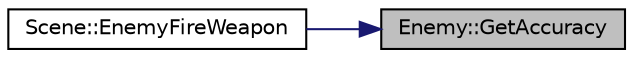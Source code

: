 digraph "Enemy::GetAccuracy"
{
 // LATEX_PDF_SIZE
  edge [fontname="Helvetica",fontsize="10",labelfontname="Helvetica",labelfontsize="10"];
  node [fontname="Helvetica",fontsize="10",shape=record];
  rankdir="RL";
  Node1 [label="Enemy::GetAccuracy",height=0.2,width=0.4,color="black", fillcolor="grey75", style="filled", fontcolor="black",tooltip="Gets the accuracy factor of an enemy."];
  Node1 -> Node2 [dir="back",color="midnightblue",fontsize="10",style="solid",fontname="Helvetica"];
  Node2 [label="Scene::EnemyFireWeapon",height=0.2,width=0.4,color="black", fillcolor="white", style="filled",URL="$class_scene.html#afb72f3d0fc00e8e9cf30c169733ddc31",tooltip="Initilises the scene, setting up the terrain and skybox."];
}
